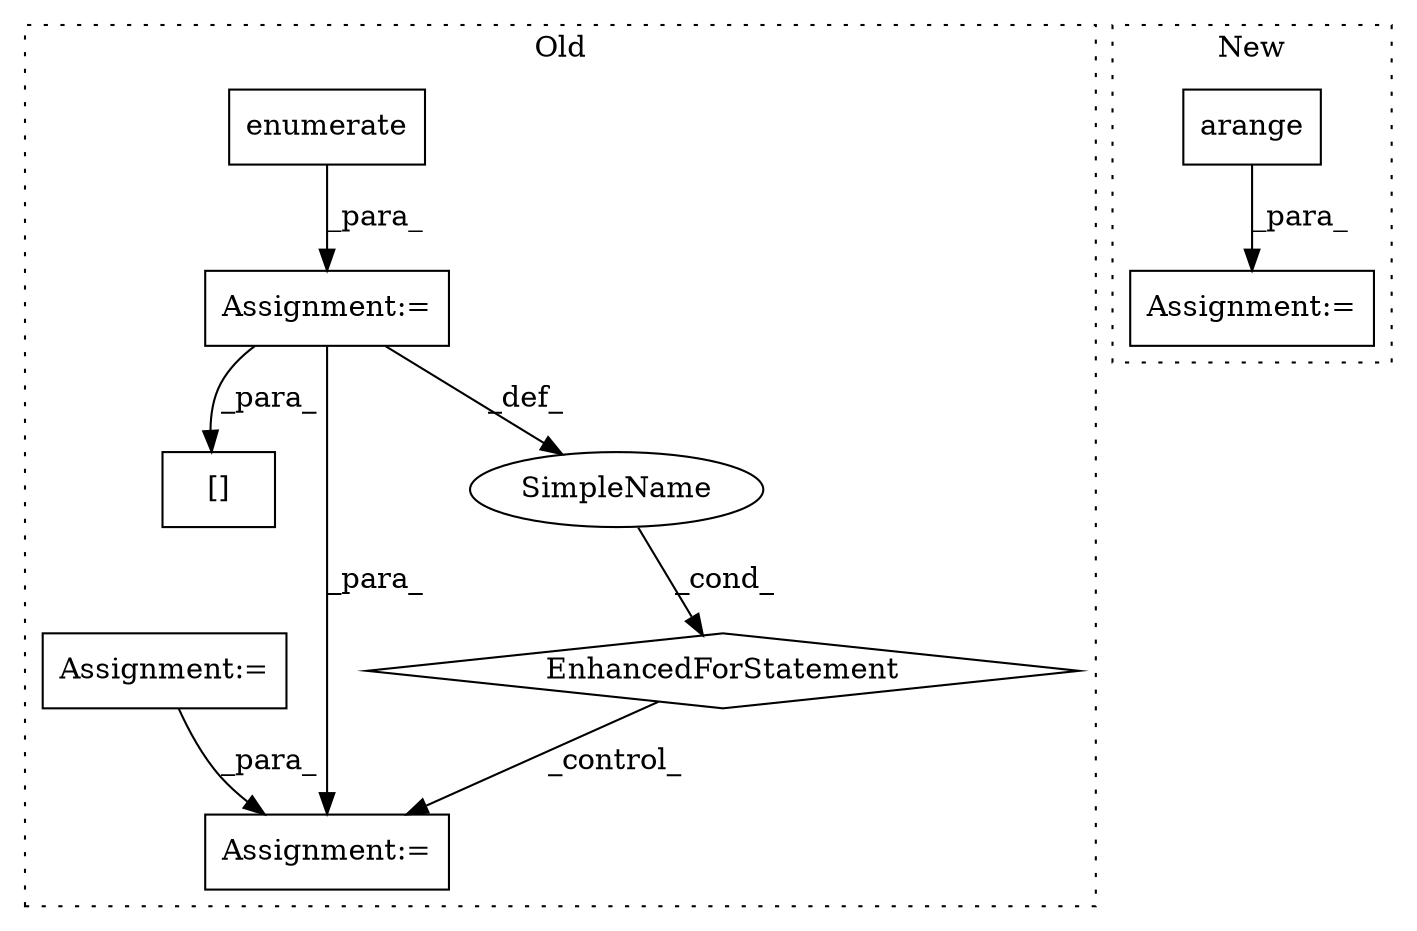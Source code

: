 digraph G {
subgraph cluster0 {
1 [label="enumerate" a="32" s="3781,3806" l="10,1" shape="box"];
3 [label="Assignment:=" a="7" s="3694,3807" l="77,2" shape="box"];
5 [label="[]" a="2" s="4028,4040" l="3,1" shape="box"];
6 [label="EnhancedForStatement" a="70" s="3694,3807" l="77,2" shape="diamond"];
7 [label="Assignment:=" a="7" s="3966" l="1" shape="box"];
8 [label="SimpleName" a="42" s="3775" l="3" shape="ellipse"];
9 [label="Assignment:=" a="7" s="3006" l="1" shape="box"];
label = "Old";
style="dotted";
}
subgraph cluster1 {
2 [label="arange" a="32" s="3952,3973" l="7,1" shape="box"];
4 [label="Assignment:=" a="7" s="3929" l="2" shape="box"];
label = "New";
style="dotted";
}
1 -> 3 [label="_para_"];
2 -> 4 [label="_para_"];
3 -> 8 [label="_def_"];
3 -> 5 [label="_para_"];
3 -> 7 [label="_para_"];
6 -> 7 [label="_control_"];
8 -> 6 [label="_cond_"];
9 -> 7 [label="_para_"];
}